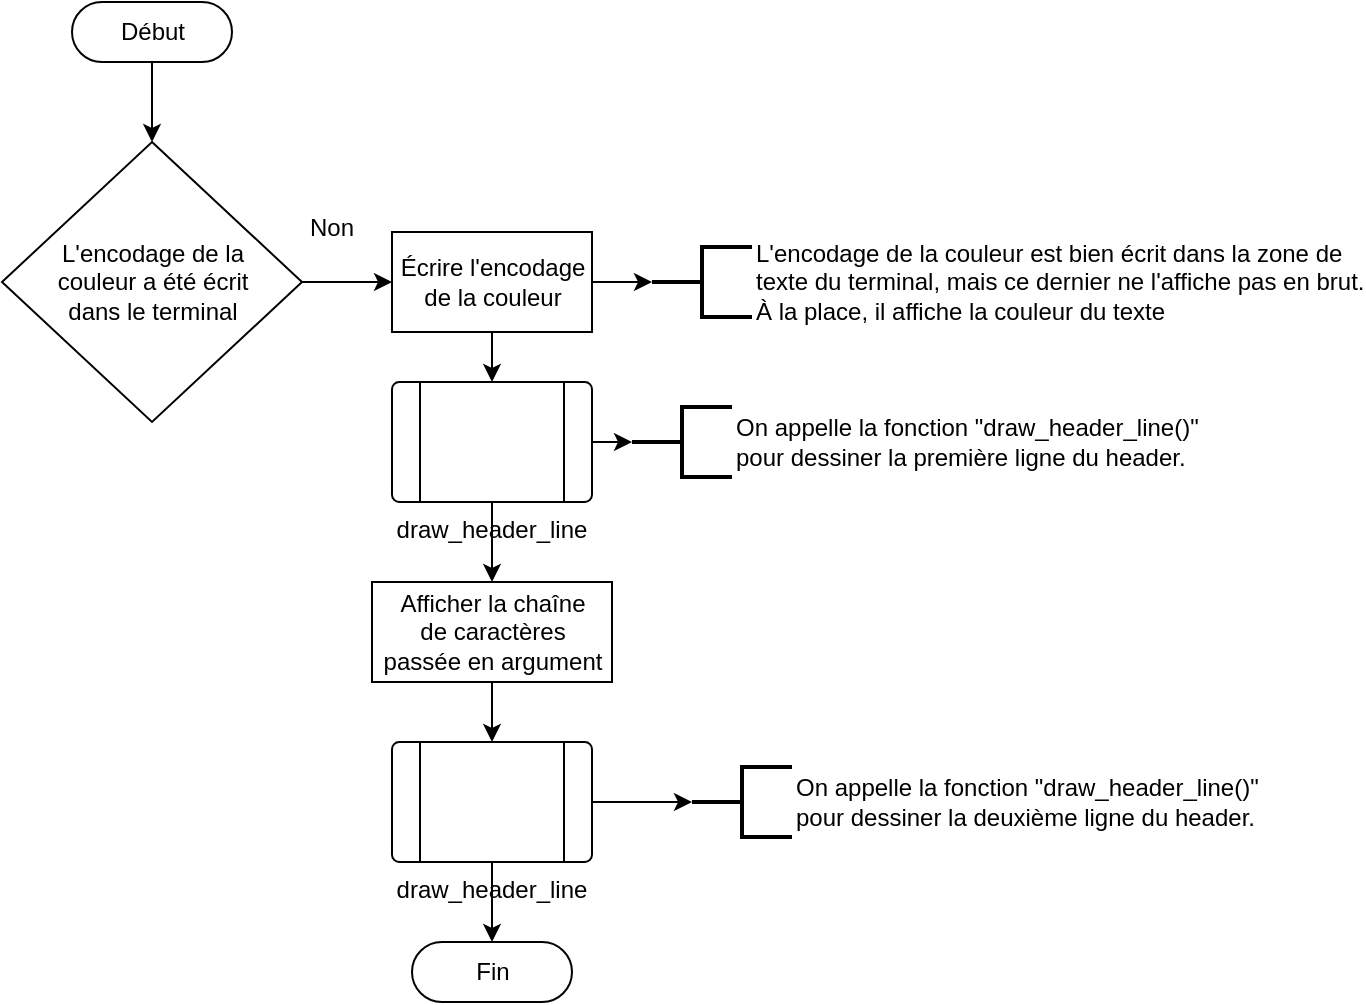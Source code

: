<mxfile version="12.6.5" type="device"><diagram id="yDsbF1-35nSW9TcurU2x" name="Page-1"><mxGraphModel dx="868" dy="511" grid="1" gridSize="10" guides="1" tooltips="1" connect="1" arrows="1" fold="1" page="1" pageScale="1" pageWidth="827" pageHeight="1169" math="0" shadow="0"><root><mxCell id="0"/><mxCell id="1" parent="0"/><mxCell id="eGrsni6WRtcTTAUNPaCm-3" style="edgeStyle=orthogonalEdgeStyle;rounded=0;orthogonalLoop=1;jettySize=auto;html=1;exitX=0.5;exitY=0.5;exitDx=0;exitDy=15;exitPerimeter=0;entryX=0.5;entryY=0;entryDx=0;entryDy=0;" parent="1" source="eGrsni6WRtcTTAUNPaCm-1" target="eGrsni6WRtcTTAUNPaCm-2" edge="1"><mxGeometry relative="1" as="geometry"/></mxCell><mxCell id="eGrsni6WRtcTTAUNPaCm-1" value="Début" style="html=1;dashed=0;whitespace=wrap;shape=mxgraph.dfd.start" parent="1" vertex="1"><mxGeometry x="160" y="90" width="80" height="30" as="geometry"/></mxCell><mxCell id="eGrsni6WRtcTTAUNPaCm-5" style="edgeStyle=orthogonalEdgeStyle;rounded=0;orthogonalLoop=1;jettySize=auto;html=1;exitX=1;exitY=0.5;exitDx=0;exitDy=0;entryX=0;entryY=0.5;entryDx=0;entryDy=0;" parent="1" source="eGrsni6WRtcTTAUNPaCm-2" target="eGrsni6WRtcTTAUNPaCm-4" edge="1"><mxGeometry relative="1" as="geometry"/></mxCell><mxCell id="eGrsni6WRtcTTAUNPaCm-2" value="L'encodage de la&lt;br&gt;couleur a été écrit&lt;br&gt;dans le terminal" style="shape=rhombus;html=1;dashed=0;whitespace=wrap;perimeter=rhombusPerimeter;" parent="1" vertex="1"><mxGeometry x="125" y="160" width="150" height="140" as="geometry"/></mxCell><mxCell id="eGrsni6WRtcTTAUNPaCm-7" style="edgeStyle=orthogonalEdgeStyle;rounded=0;orthogonalLoop=1;jettySize=auto;html=1;exitX=1;exitY=0.5;exitDx=0;exitDy=0;entryX=0;entryY=0.5;entryDx=0;entryDy=0;entryPerimeter=0;" parent="1" source="eGrsni6WRtcTTAUNPaCm-4" target="eGrsni6WRtcTTAUNPaCm-6" edge="1"><mxGeometry relative="1" as="geometry"/></mxCell><mxCell id="eGrsni6WRtcTTAUNPaCm-14" style="edgeStyle=orthogonalEdgeStyle;rounded=0;orthogonalLoop=1;jettySize=auto;html=1;exitX=0.5;exitY=1;exitDx=0;exitDy=0;entryX=0.5;entryY=0;entryDx=0;entryDy=0;" parent="1" source="eGrsni6WRtcTTAUNPaCm-4" target="eGrsni6WRtcTTAUNPaCm-13" edge="1"><mxGeometry relative="1" as="geometry"/></mxCell><mxCell id="eGrsni6WRtcTTAUNPaCm-4" value="Écrire l'encodage&lt;br&gt;de la couleur" style="html=1;dashed=0;whitespace=wrap;" parent="1" vertex="1"><mxGeometry x="320" y="205" width="100" height="50" as="geometry"/></mxCell><mxCell id="eGrsni6WRtcTTAUNPaCm-6" value="L'encodage de la couleur est bien écrit dans la zone de &lt;br&gt;texte du terminal, mais ce dernier ne l'affiche pas en&amp;nbsp;brut.&lt;br&gt;À la place, il affiche la couleur du texte" style="strokeWidth=2;html=1;shape=mxgraph.flowchart.annotation_2;align=left;labelPosition=right;pointerEvents=1;" parent="1" vertex="1"><mxGeometry x="450" y="212.5" width="50" height="35" as="geometry"/></mxCell><mxCell id="eGrsni6WRtcTTAUNPaCm-17" style="edgeStyle=orthogonalEdgeStyle;rounded=0;orthogonalLoop=1;jettySize=auto;html=1;exitX=0.5;exitY=1;exitDx=0;exitDy=0;entryX=0.5;entryY=0;entryDx=0;entryDy=0;" parent="1" source="eGrsni6WRtcTTAUNPaCm-13" target="eGrsni6WRtcTTAUNPaCm-16" edge="1"><mxGeometry relative="1" as="geometry"/></mxCell><mxCell id="eGrsni6WRtcTTAUNPaCm-21" style="edgeStyle=orthogonalEdgeStyle;rounded=0;orthogonalLoop=1;jettySize=auto;html=1;exitX=1;exitY=0.5;exitDx=0;exitDy=0;entryX=0;entryY=0.5;entryDx=0;entryDy=0;entryPerimeter=0;" parent="1" source="eGrsni6WRtcTTAUNPaCm-13" target="eGrsni6WRtcTTAUNPaCm-20" edge="1"><mxGeometry relative="1" as="geometry"/></mxCell><mxCell id="eGrsni6WRtcTTAUNPaCm-13" value="draw_header_line" style="verticalLabelPosition=bottom;verticalAlign=top;html=1;shape=process;whiteSpace=wrap;rounded=1;size=0.14;arcSize=6;" parent="1" vertex="1"><mxGeometry x="320" y="280" width="100" height="60" as="geometry"/></mxCell><mxCell id="eGrsni6WRtcTTAUNPaCm-19" style="edgeStyle=orthogonalEdgeStyle;rounded=0;orthogonalLoop=1;jettySize=auto;html=1;exitX=0.5;exitY=1;exitDx=0;exitDy=0;entryX=0.5;entryY=0;entryDx=0;entryDy=0;" parent="1" source="eGrsni6WRtcTTAUNPaCm-16" target="eGrsni6WRtcTTAUNPaCm-18" edge="1"><mxGeometry relative="1" as="geometry"/></mxCell><mxCell id="eGrsni6WRtcTTAUNPaCm-16" value="Afficher la chaîne&lt;br&gt;de caractères&lt;br&gt;passée en argument" style="html=1;dashed=0;whitespace=wrap;" parent="1" vertex="1"><mxGeometry x="310" y="380" width="120" height="50" as="geometry"/></mxCell><mxCell id="eGrsni6WRtcTTAUNPaCm-24" style="edgeStyle=orthogonalEdgeStyle;rounded=0;orthogonalLoop=1;jettySize=auto;html=1;exitX=0.5;exitY=1;exitDx=0;exitDy=0;entryX=0.5;entryY=0.5;entryDx=0;entryDy=-15;entryPerimeter=0;" parent="1" source="eGrsni6WRtcTTAUNPaCm-18" target="eGrsni6WRtcTTAUNPaCm-23" edge="1"><mxGeometry relative="1" as="geometry"/></mxCell><mxCell id="gyqgP_BhGfbEDzugy6HU-2" style="edgeStyle=orthogonalEdgeStyle;rounded=0;orthogonalLoop=1;jettySize=auto;html=1;exitX=1;exitY=0.5;exitDx=0;exitDy=0;entryX=0;entryY=0.5;entryDx=0;entryDy=0;entryPerimeter=0;" edge="1" parent="1" source="eGrsni6WRtcTTAUNPaCm-18" target="gyqgP_BhGfbEDzugy6HU-1"><mxGeometry relative="1" as="geometry"/></mxCell><mxCell id="eGrsni6WRtcTTAUNPaCm-18" value="draw_header_line" style="verticalLabelPosition=bottom;verticalAlign=top;html=1;shape=process;whiteSpace=wrap;rounded=1;size=0.14;arcSize=6;" parent="1" vertex="1"><mxGeometry x="320" y="460" width="100" height="60" as="geometry"/></mxCell><mxCell id="eGrsni6WRtcTTAUNPaCm-20" value="On appelle la fonction &quot;draw_header_line()&quot; &lt;br&gt;pour dessiner la première ligne du header." style="strokeWidth=2;html=1;shape=mxgraph.flowchart.annotation_2;align=left;labelPosition=right;pointerEvents=1;" parent="1" vertex="1"><mxGeometry x="440" y="292.5" width="50" height="35" as="geometry"/></mxCell><mxCell id="eGrsni6WRtcTTAUNPaCm-23" value="Fin" style="html=1;dashed=0;whitespace=wrap;shape=mxgraph.dfd.start" parent="1" vertex="1"><mxGeometry x="330" y="560" width="80" height="30" as="geometry"/></mxCell><mxCell id="gyqgP_BhGfbEDzugy6HU-1" value="On appelle la fonction &quot;draw_header_line()&quot; &lt;br&gt;pour dessiner la deuxième ligne du header." style="strokeWidth=2;html=1;shape=mxgraph.flowchart.annotation_2;align=left;labelPosition=right;pointerEvents=1;" vertex="1" parent="1"><mxGeometry x="470" y="472.5" width="50" height="35" as="geometry"/></mxCell><mxCell id="gyqgP_BhGfbEDzugy6HU-3" value="Non" style="text;html=1;strokeColor=none;fillColor=none;align=center;verticalAlign=middle;whiteSpace=wrap;rounded=0;" vertex="1" parent="1"><mxGeometry x="270" y="192.5" width="40" height="20" as="geometry"/></mxCell></root></mxGraphModel></diagram></mxfile>
